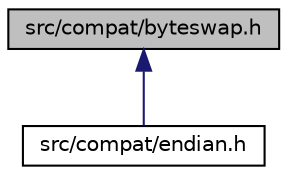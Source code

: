 digraph "src/compat/byteswap.h"
{
  edge [fontname="Helvetica",fontsize="10",labelfontname="Helvetica",labelfontsize="10"];
  node [fontname="Helvetica",fontsize="10",shape=record];
  Node2 [label="src/compat/byteswap.h",height=0.2,width=0.4,color="black", fillcolor="grey75", style="filled", fontcolor="black"];
  Node2 -> Node3 [dir="back",color="midnightblue",fontsize="10",style="solid",fontname="Helvetica"];
  Node3 [label="src/compat/endian.h",height=0.2,width=0.4,color="black", fillcolor="white", style="filled",URL="$d1/d84/endian_8h.html"];
}
